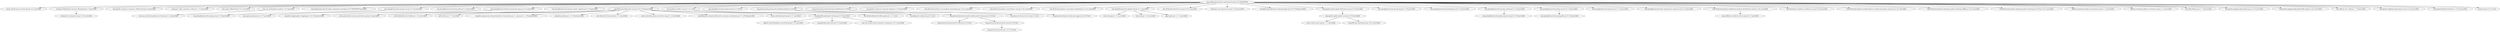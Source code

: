 digraph "org.sakaiproject.kernel:sakai-kernel-api:jar:25-SNAPSHOT" { 
	"org.sakaiproject.kernel:sakai-kernel-api:jar:25-SNAPSHOT" -> "javax.servlet:javax.servlet-api:jar:4.0.1:provided" ; 
	"org.sakaiproject.kernel:sakai-kernel-api:jar:25-SNAPSHOT" -> "commons-fileupload:commons-fileupload:jar:1.5:provided" ; 
	"org.sakaiproject.kernel:sakai-kernel-api:jar:25-SNAPSHOT" -> "org.apache.commons:commons-collections4:jar:4.4:provided" ; 
	"org.sakaiproject.kernel:sakai-kernel-api:jar:25-SNAPSHOT" -> "commons-codec:commons-codec:jar:1.17.0:provided" ; 
	"org.sakaiproject.kernel:sakai-kernel-api:jar:25-SNAPSHOT" -> "com.zaxxer:HikariCP:jar:5.0.1:provided" ; 
	"org.sakaiproject.kernel:sakai-kernel-api:jar:25-SNAPSHOT" -> "com.sun.mail:jakarta.mail:jar:1.6.7:provided" ; 
	"org.sakaiproject.kernel:sakai-kernel-api:jar:25-SNAPSHOT" -> "org.sakaiproject.kernel:sakai-component-manager:jar:25-SNAPSHOT:provided" ; 
	"org.sakaiproject.kernel:sakai-kernel-api:jar:25-SNAPSHOT" -> "org.springframework:spring-core:jar:5.3.34:provided" ; 
	"org.sakaiproject.kernel:sakai-kernel-api:jar:25-SNAPSHOT" -> "org.springframework:spring-web:jar:5.3.34:provided" ; 
	"org.sakaiproject.kernel:sakai-kernel-api:jar:25-SNAPSHOT" -> "org.springframework.data:spring-data-jpa:jar:2.5.12:provided" ; 
	"org.sakaiproject.kernel:sakai-kernel-api:jar:25-SNAPSHOT" -> "org.springframework:spring-context-support:jar:5.3.34:provided" ; 
	"org.sakaiproject.kernel:sakai-kernel-api:jar:25-SNAPSHOT" -> "org.hibernate:hibernate-core:jar:5.6.15.Final:provided" ; 
	"org.sakaiproject.kernel:sakai-kernel-api:jar:25-SNAPSHOT" -> "org.mockito:mockito-core:jar:3.11.2:test" ; 
	"org.sakaiproject.kernel:sakai-kernel-api:jar:25-SNAPSHOT" -> "org.springframework:spring-test:jar:5.3.34:test" ; 
	"org.sakaiproject.kernel:sakai-kernel-api:jar:25-SNAPSHOT" -> "org.powermock:powermock-module-junit4:jar:2.0.9:test" ; 
	"org.sakaiproject.kernel:sakai-kernel-api:jar:25-SNAPSHOT" -> "org.powermock:powermock-api-mockito2:jar:2.0.9:test" ; 
	"org.sakaiproject.kernel:sakai-kernel-api:jar:25-SNAPSHOT" -> "org.apache.commons:commons-lang3:jar:3.14.0:provided" ; 
	"org.sakaiproject.kernel:sakai-kernel-api:jar:25-SNAPSHOT" -> "com.fasterxml.jackson.core:jackson-annotations:jar:2.16.1:provided" ; 
	"org.sakaiproject.kernel:sakai-kernel-api:jar:25-SNAPSHOT" -> "com.fasterxml.jackson.core:jackson-core:jar:2.16.1:provided" ; 
	"org.sakaiproject.kernel:sakai-kernel-api:jar:25-SNAPSHOT" -> "com.fasterxml.jackson.core:jackson-databind:jar:2.16.1:provided" ; 
	"org.sakaiproject.kernel:sakai-kernel-api:jar:25-SNAPSHOT" -> "org.simpleframework:simple-xml:jar:2.7.1:provided" ; 
	"org.sakaiproject.kernel:sakai-kernel-api:jar:25-SNAPSHOT" -> "net.sf.ehcache:ehcache-core:jar:2.6.11:provided" ; 
	"org.sakaiproject.kernel:sakai-kernel-api:jar:25-SNAPSHOT" -> "commons-net:commons-net:jar:3.10.0:provided" ; 
	"org.sakaiproject.kernel:sakai-kernel-api:jar:25-SNAPSHOT" -> "org.hibernate:hibernate-entitymanager:jar:5.6.15.Final:provided" ; 
	"org.sakaiproject.kernel:sakai-kernel-api:jar:25-SNAPSHOT" -> "org.apache.ignite:ignite-hibernate-ext:jar:5.3.0:provided" ; 
	"org.sakaiproject.kernel:sakai-kernel-api:jar:25-SNAPSHOT" -> "org.springframework:spring-aop:jar:5.3.34:provided" ; 
	"org.sakaiproject.kernel:sakai-kernel-api:jar:25-SNAPSHOT" -> "org.springframework:spring-beans:jar:5.3.34:provided" ; 
	"org.sakaiproject.kernel:sakai-kernel-api:jar:25-SNAPSHOT" -> "org.springframework:spring-context:jar:5.3.34:provided" ; 
	"org.sakaiproject.kernel:sakai-kernel-api:jar:25-SNAPSHOT" -> "org.springframework:spring-orm:jar:5.3.34:provided" ; 
	"org.sakaiproject.kernel:sakai-kernel-api:jar:25-SNAPSHOT" -> "org.springframework:spring-tx:jar:5.3.34:provided" ; 
	"org.sakaiproject.kernel:sakai-kernel-api:jar:25-SNAPSHOT" -> "org.springframework.data:spring-data-commons:jar:2.5.12:provided" ; 
	"org.sakaiproject.kernel:sakai-kernel-api:jar:25-SNAPSHOT" -> "com.fasterxml.jackson.dataformat:jackson-dataformat-xml:jar:2.16.1:provided" ; 
	"org.sakaiproject.kernel:sakai-kernel-api:jar:25-SNAPSHOT" -> "com.fasterxml.woodstox:woodstox-core:jar:6.6.0:provided" ; 
	"org.sakaiproject.kernel:sakai-kernel-api:jar:25-SNAPSHOT" -> "com.fasterxml.jackson.module:jackson-module-parameter-names:jar:2.16.1:provided" ; 
	"org.sakaiproject.kernel:sakai-kernel-api:jar:25-SNAPSHOT" -> "com.fasterxml.jackson.datatype:jackson-datatype-jdk8:jar:2.16.1:provided" ; 
	"org.sakaiproject.kernel:sakai-kernel-api:jar:25-SNAPSHOT" -> "com.fasterxml.jackson.datatype:jackson-datatype-jsr310:jar:2.16.1:provided" ; 
	"org.sakaiproject.kernel:sakai-kernel-api:jar:25-SNAPSHOT" -> "jakarta.annotation:jakarta.annotation-api:jar:1.3.5:provided" ; 
	"org.sakaiproject.kernel:sakai-kernel-api:jar:25-SNAPSHOT" -> "jakarta.activation:jakarta.activation-api:jar:1.2.2:provided" ; 
	"org.sakaiproject.kernel:sakai-kernel-api:jar:25-SNAPSHOT" -> "org.slf4j:slf4j-api:jar:1.7.36:provided" ; 
	"org.sakaiproject.kernel:sakai-kernel-api:jar:25-SNAPSHOT" -> "org.apache.logging.log4j:log4j-api:jar:2.23.0:provided" ; 
	"org.sakaiproject.kernel:sakai-kernel-api:jar:25-SNAPSHOT" -> "org.apache.logging.log4j:log4j-slf4j-impl:jar:2.23.0:provided" ; 
	"org.sakaiproject.kernel:sakai-kernel-api:jar:25-SNAPSHOT" -> "org.slf4j:jcl-over-slf4j:jar:1.7.36:provided" ; 
	"org.sakaiproject.kernel:sakai-kernel-api:jar:25-SNAPSHOT" -> "org.apache.logging.log4j:log4j-core:jar:2.23.0:provided" ; 
	"org.sakaiproject.kernel:sakai-kernel-api:jar:25-SNAPSHOT" -> "org.projectlombok:lombok:jar:1.18.32:provided" ; 
	"org.sakaiproject.kernel:sakai-kernel-api:jar:25-SNAPSHOT" -> "junit:junit:jar:4.13.2:test" ; 
	"commons-fileupload:commons-fileupload:jar:1.5:provided" -> "commons-io:commons-io:jar:2.16.1:provided" ; 
	"com.sun.mail:jakarta.mail:jar:1.6.7:provided" -> "com.sun.activation:jakarta.activation:jar:1.2.2:provided" ; 
	"org.springframework:spring-core:jar:5.3.34:provided" -> "org.springframework:spring-jcl:jar:5.3.34:provided" ; 
	"org.springframework.data:spring-data-jpa:jar:2.5.12:provided" -> "org.aspectj:aspectjrt:jar:1.9.7:provided" ; 
	"org.hibernate:hibernate-core:jar:5.6.15.Final:provided" -> "org.jboss.logging:jboss-logging:jar:3.4.3.Final:provided" ; 
	"org.hibernate:hibernate-core:jar:5.6.15.Final:provided" -> "javax.persistence:javax.persistence-api:jar:2.2:provided" ; 
	"org.hibernate:hibernate-core:jar:5.6.15.Final:provided" -> "net.bytebuddy:byte-buddy:jar:1.14.3:provided" ; 
	"org.hibernate:hibernate-core:jar:5.6.15.Final:provided" -> "antlr:antlr:jar:2.7.7:provided" ; 
	"org.hibernate:hibernate-core:jar:5.6.15.Final:provided" -> "org.jboss.spec.javax.transaction:jboss-transaction-api_1.2_spec:jar:1.1.1.Final:provided" ; 
	"org.hibernate:hibernate-core:jar:5.6.15.Final:provided" -> "org.jboss:jandex:jar:2.4.3.Final:provided" ; 
	"org.hibernate:hibernate-core:jar:5.6.15.Final:provided" -> "com.fasterxml:classmate:jar:1.5.1:provided" ; 
	"org.hibernate:hibernate-core:jar:5.6.15.Final:provided" -> "javax.activation:javax.activation-api:jar:1.2.0:provided" ; 
	"org.hibernate:hibernate-core:jar:5.6.15.Final:provided" -> "org.hibernate.common:hibernate-commons-annotations:jar:5.1.2.Final:provided" ; 
	"org.hibernate:hibernate-core:jar:5.6.15.Final:provided" -> "javax.xml.bind:jaxb-api:jar:2.3.1:provided" ; 
	"org.hibernate:hibernate-core:jar:5.6.15.Final:provided" -> "org.glassfish.jaxb:jaxb-runtime:jar:2.3.6:provided" ; 
	"org.glassfish.jaxb:jaxb-runtime:jar:2.3.6:provided" -> "jakarta.xml.bind:jakarta.xml.bind-api:jar:2.3.3:provided" ; 
	"org.glassfish.jaxb:jaxb-runtime:jar:2.3.6:provided" -> "org.glassfish.jaxb:txw2:jar:2.3.6:provided" ; 
	"org.glassfish.jaxb:jaxb-runtime:jar:2.3.6:provided" -> "com.sun.istack:istack-commons-runtime:jar:3.0.11:provided" ; 
	"org.mockito:mockito-core:jar:3.11.2:test" -> "net.bytebuddy:byte-buddy-agent:jar:1.11.3:test" ; 
	"org.mockito:mockito-core:jar:3.11.2:test" -> "org.objenesis:objenesis:jar:3.2:test" ; 
	"org.powermock:powermock-module-junit4:jar:2.0.9:test" -> "org.powermock:powermock-module-junit4-common:jar:2.0.9:test" ; 
	"org.powermock:powermock-module-junit4:jar:2.0.9:test" -> "org.hamcrest:hamcrest-core:jar:1.3:test" ; 
	"org.powermock:powermock-module-junit4-common:jar:2.0.9:test" -> "org.powermock:powermock-reflect:jar:2.0.9:test" ; 
	"org.powermock:powermock-module-junit4-common:jar:2.0.9:test" -> "org.powermock:powermock-core:jar:2.0.9:test" ; 
	"org.powermock:powermock-core:jar:2.0.9:test" -> "org.javassist:javassist:jar:3.27.0-GA:test" ; 
	"org.powermock:powermock-api-mockito2:jar:2.0.9:test" -> "org.powermock:powermock-api-support:jar:2.0.9:test" ; 
	"org.simpleframework:simple-xml:jar:2.7.1:provided" -> "stax:stax-api:jar:1.0.1:provided" ; 
	"org.simpleframework:simple-xml:jar:2.7.1:provided" -> "stax:stax:jar:1.2.0:provided" ; 
	"org.simpleframework:simple-xml:jar:2.7.1:provided" -> "xpp3:xpp3:jar:1.1.3.3:provided" ; 
	"org.apache.ignite:ignite-hibernate-ext:jar:5.3.0:provided" -> "org.apache.ignite:ignite-core:jar:2.15.0:provided" ; 
	"org.apache.ignite:ignite-core:jar:2.15.0:provided" -> "javax.cache:cache-api:jar:1.1.1:provided" ; 
	"org.apache.ignite:ignite-core:jar:2.15.0:provided" -> "org.jetbrains:annotations:jar:16.0.3:provided" ; 
	"org.springframework:spring-context:jar:5.3.34:provided" -> "org.springframework:spring-expression:jar:5.3.34:provided" ; 
	"org.springframework:spring-orm:jar:5.3.34:provided" -> "org.springframework:spring-jdbc:jar:5.3.34:provided" ; 
	"com.fasterxml.jackson.dataformat:jackson-dataformat-xml:jar:2.16.1:provided" -> "org.codehaus.woodstox:stax2-api:jar:4.2.1:provided" ; 
 } 